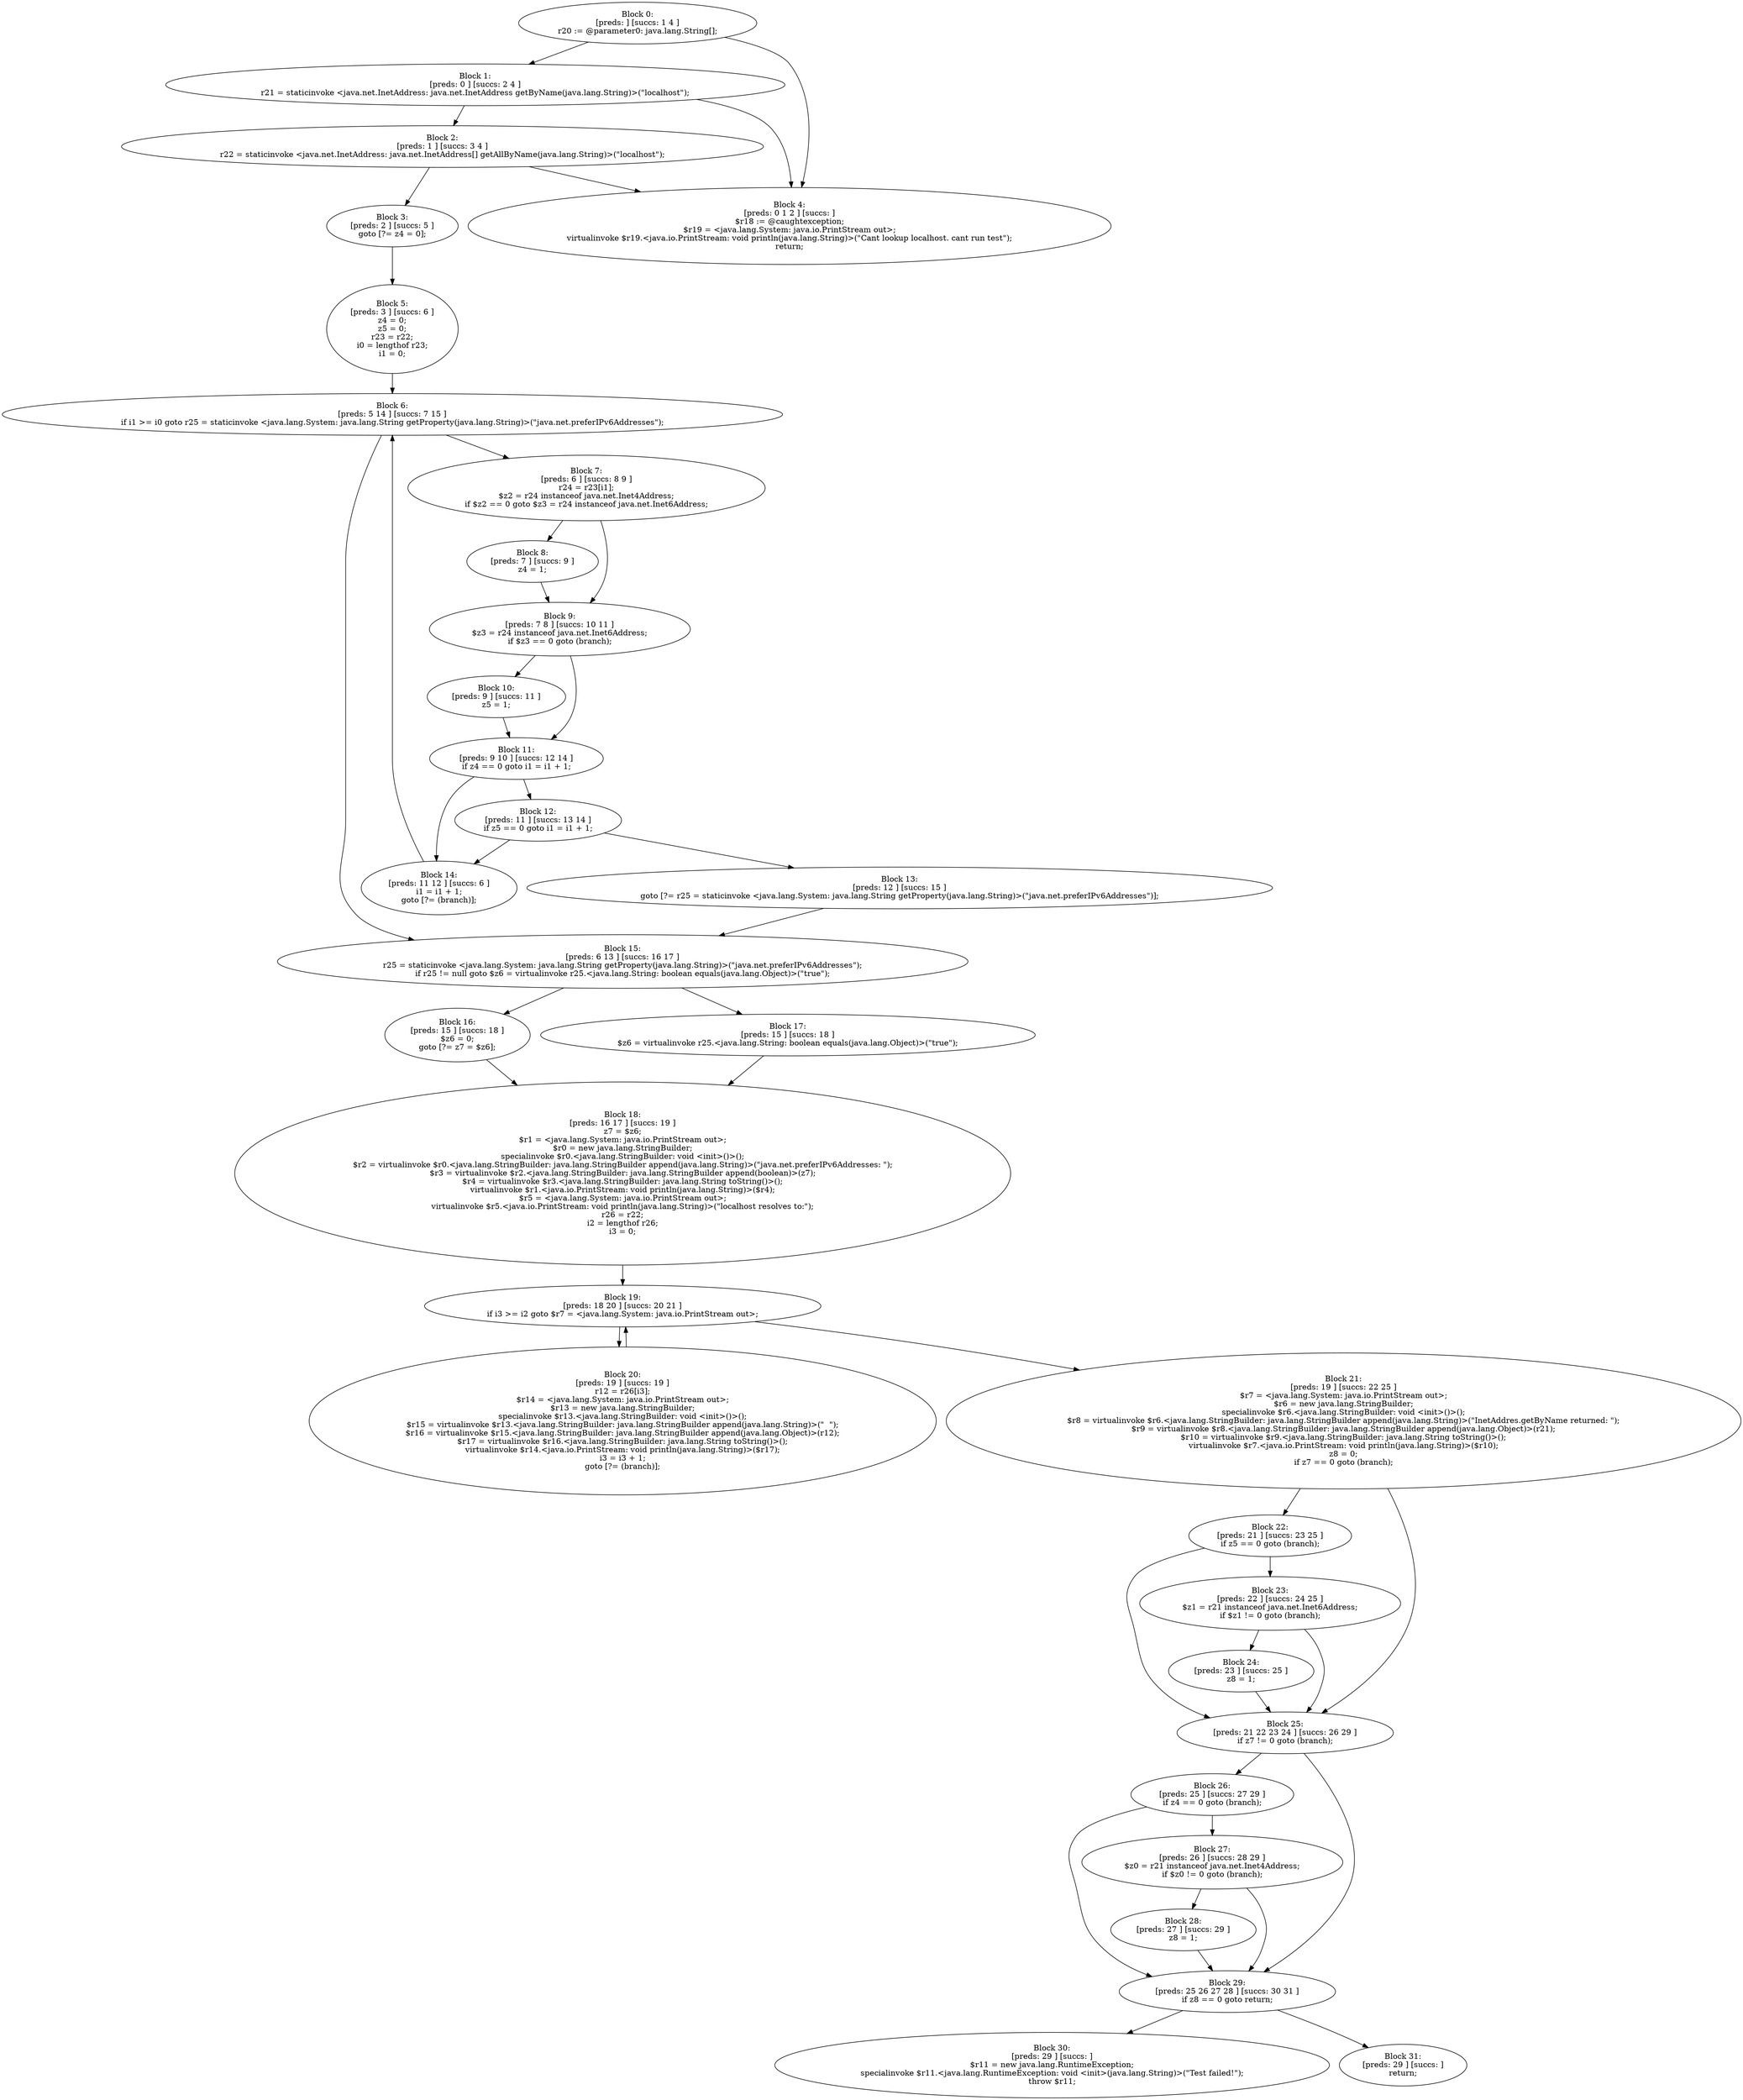 digraph "unitGraph" {
    "Block 0:
[preds: ] [succs: 1 4 ]
r20 := @parameter0: java.lang.String[];
"
    "Block 1:
[preds: 0 ] [succs: 2 4 ]
r21 = staticinvoke <java.net.InetAddress: java.net.InetAddress getByName(java.lang.String)>(\"localhost\");
"
    "Block 2:
[preds: 1 ] [succs: 3 4 ]
r22 = staticinvoke <java.net.InetAddress: java.net.InetAddress[] getAllByName(java.lang.String)>(\"localhost\");
"
    "Block 3:
[preds: 2 ] [succs: 5 ]
goto [?= z4 = 0];
"
    "Block 4:
[preds: 0 1 2 ] [succs: ]
$r18 := @caughtexception;
$r19 = <java.lang.System: java.io.PrintStream out>;
virtualinvoke $r19.<java.io.PrintStream: void println(java.lang.String)>(\"Cant lookup localhost. cant run test\");
return;
"
    "Block 5:
[preds: 3 ] [succs: 6 ]
z4 = 0;
z5 = 0;
r23 = r22;
i0 = lengthof r23;
i1 = 0;
"
    "Block 6:
[preds: 5 14 ] [succs: 7 15 ]
if i1 >= i0 goto r25 = staticinvoke <java.lang.System: java.lang.String getProperty(java.lang.String)>(\"java.net.preferIPv6Addresses\");
"
    "Block 7:
[preds: 6 ] [succs: 8 9 ]
r24 = r23[i1];
$z2 = r24 instanceof java.net.Inet4Address;
if $z2 == 0 goto $z3 = r24 instanceof java.net.Inet6Address;
"
    "Block 8:
[preds: 7 ] [succs: 9 ]
z4 = 1;
"
    "Block 9:
[preds: 7 8 ] [succs: 10 11 ]
$z3 = r24 instanceof java.net.Inet6Address;
if $z3 == 0 goto (branch);
"
    "Block 10:
[preds: 9 ] [succs: 11 ]
z5 = 1;
"
    "Block 11:
[preds: 9 10 ] [succs: 12 14 ]
if z4 == 0 goto i1 = i1 + 1;
"
    "Block 12:
[preds: 11 ] [succs: 13 14 ]
if z5 == 0 goto i1 = i1 + 1;
"
    "Block 13:
[preds: 12 ] [succs: 15 ]
goto [?= r25 = staticinvoke <java.lang.System: java.lang.String getProperty(java.lang.String)>(\"java.net.preferIPv6Addresses\")];
"
    "Block 14:
[preds: 11 12 ] [succs: 6 ]
i1 = i1 + 1;
goto [?= (branch)];
"
    "Block 15:
[preds: 6 13 ] [succs: 16 17 ]
r25 = staticinvoke <java.lang.System: java.lang.String getProperty(java.lang.String)>(\"java.net.preferIPv6Addresses\");
if r25 != null goto $z6 = virtualinvoke r25.<java.lang.String: boolean equals(java.lang.Object)>(\"true\");
"
    "Block 16:
[preds: 15 ] [succs: 18 ]
$z6 = 0;
goto [?= z7 = $z6];
"
    "Block 17:
[preds: 15 ] [succs: 18 ]
$z6 = virtualinvoke r25.<java.lang.String: boolean equals(java.lang.Object)>(\"true\");
"
    "Block 18:
[preds: 16 17 ] [succs: 19 ]
z7 = $z6;
$r1 = <java.lang.System: java.io.PrintStream out>;
$r0 = new java.lang.StringBuilder;
specialinvoke $r0.<java.lang.StringBuilder: void <init>()>();
$r2 = virtualinvoke $r0.<java.lang.StringBuilder: java.lang.StringBuilder append(java.lang.String)>(\"java.net.preferIPv6Addresses: \");
$r3 = virtualinvoke $r2.<java.lang.StringBuilder: java.lang.StringBuilder append(boolean)>(z7);
$r4 = virtualinvoke $r3.<java.lang.StringBuilder: java.lang.String toString()>();
virtualinvoke $r1.<java.io.PrintStream: void println(java.lang.String)>($r4);
$r5 = <java.lang.System: java.io.PrintStream out>;
virtualinvoke $r5.<java.io.PrintStream: void println(java.lang.String)>(\"localhost resolves to:\");
r26 = r22;
i2 = lengthof r26;
i3 = 0;
"
    "Block 19:
[preds: 18 20 ] [succs: 20 21 ]
if i3 >= i2 goto $r7 = <java.lang.System: java.io.PrintStream out>;
"
    "Block 20:
[preds: 19 ] [succs: 19 ]
r12 = r26[i3];
$r14 = <java.lang.System: java.io.PrintStream out>;
$r13 = new java.lang.StringBuilder;
specialinvoke $r13.<java.lang.StringBuilder: void <init>()>();
$r15 = virtualinvoke $r13.<java.lang.StringBuilder: java.lang.StringBuilder append(java.lang.String)>(\"  \");
$r16 = virtualinvoke $r15.<java.lang.StringBuilder: java.lang.StringBuilder append(java.lang.Object)>(r12);
$r17 = virtualinvoke $r16.<java.lang.StringBuilder: java.lang.String toString()>();
virtualinvoke $r14.<java.io.PrintStream: void println(java.lang.String)>($r17);
i3 = i3 + 1;
goto [?= (branch)];
"
    "Block 21:
[preds: 19 ] [succs: 22 25 ]
$r7 = <java.lang.System: java.io.PrintStream out>;
$r6 = new java.lang.StringBuilder;
specialinvoke $r6.<java.lang.StringBuilder: void <init>()>();
$r8 = virtualinvoke $r6.<java.lang.StringBuilder: java.lang.StringBuilder append(java.lang.String)>(\"InetAddres.getByName returned: \");
$r9 = virtualinvoke $r8.<java.lang.StringBuilder: java.lang.StringBuilder append(java.lang.Object)>(r21);
$r10 = virtualinvoke $r9.<java.lang.StringBuilder: java.lang.String toString()>();
virtualinvoke $r7.<java.io.PrintStream: void println(java.lang.String)>($r10);
z8 = 0;
if z7 == 0 goto (branch);
"
    "Block 22:
[preds: 21 ] [succs: 23 25 ]
if z5 == 0 goto (branch);
"
    "Block 23:
[preds: 22 ] [succs: 24 25 ]
$z1 = r21 instanceof java.net.Inet6Address;
if $z1 != 0 goto (branch);
"
    "Block 24:
[preds: 23 ] [succs: 25 ]
z8 = 1;
"
    "Block 25:
[preds: 21 22 23 24 ] [succs: 26 29 ]
if z7 != 0 goto (branch);
"
    "Block 26:
[preds: 25 ] [succs: 27 29 ]
if z4 == 0 goto (branch);
"
    "Block 27:
[preds: 26 ] [succs: 28 29 ]
$z0 = r21 instanceof java.net.Inet4Address;
if $z0 != 0 goto (branch);
"
    "Block 28:
[preds: 27 ] [succs: 29 ]
z8 = 1;
"
    "Block 29:
[preds: 25 26 27 28 ] [succs: 30 31 ]
if z8 == 0 goto return;
"
    "Block 30:
[preds: 29 ] [succs: ]
$r11 = new java.lang.RuntimeException;
specialinvoke $r11.<java.lang.RuntimeException: void <init>(java.lang.String)>(\"Test failed!\");
throw $r11;
"
    "Block 31:
[preds: 29 ] [succs: ]
return;
"
    "Block 0:
[preds: ] [succs: 1 4 ]
r20 := @parameter0: java.lang.String[];
"->"Block 1:
[preds: 0 ] [succs: 2 4 ]
r21 = staticinvoke <java.net.InetAddress: java.net.InetAddress getByName(java.lang.String)>(\"localhost\");
";
    "Block 0:
[preds: ] [succs: 1 4 ]
r20 := @parameter0: java.lang.String[];
"->"Block 4:
[preds: 0 1 2 ] [succs: ]
$r18 := @caughtexception;
$r19 = <java.lang.System: java.io.PrintStream out>;
virtualinvoke $r19.<java.io.PrintStream: void println(java.lang.String)>(\"Cant lookup localhost. cant run test\");
return;
";
    "Block 1:
[preds: 0 ] [succs: 2 4 ]
r21 = staticinvoke <java.net.InetAddress: java.net.InetAddress getByName(java.lang.String)>(\"localhost\");
"->"Block 2:
[preds: 1 ] [succs: 3 4 ]
r22 = staticinvoke <java.net.InetAddress: java.net.InetAddress[] getAllByName(java.lang.String)>(\"localhost\");
";
    "Block 1:
[preds: 0 ] [succs: 2 4 ]
r21 = staticinvoke <java.net.InetAddress: java.net.InetAddress getByName(java.lang.String)>(\"localhost\");
"->"Block 4:
[preds: 0 1 2 ] [succs: ]
$r18 := @caughtexception;
$r19 = <java.lang.System: java.io.PrintStream out>;
virtualinvoke $r19.<java.io.PrintStream: void println(java.lang.String)>(\"Cant lookup localhost. cant run test\");
return;
";
    "Block 2:
[preds: 1 ] [succs: 3 4 ]
r22 = staticinvoke <java.net.InetAddress: java.net.InetAddress[] getAllByName(java.lang.String)>(\"localhost\");
"->"Block 3:
[preds: 2 ] [succs: 5 ]
goto [?= z4 = 0];
";
    "Block 2:
[preds: 1 ] [succs: 3 4 ]
r22 = staticinvoke <java.net.InetAddress: java.net.InetAddress[] getAllByName(java.lang.String)>(\"localhost\");
"->"Block 4:
[preds: 0 1 2 ] [succs: ]
$r18 := @caughtexception;
$r19 = <java.lang.System: java.io.PrintStream out>;
virtualinvoke $r19.<java.io.PrintStream: void println(java.lang.String)>(\"Cant lookup localhost. cant run test\");
return;
";
    "Block 3:
[preds: 2 ] [succs: 5 ]
goto [?= z4 = 0];
"->"Block 5:
[preds: 3 ] [succs: 6 ]
z4 = 0;
z5 = 0;
r23 = r22;
i0 = lengthof r23;
i1 = 0;
";
    "Block 5:
[preds: 3 ] [succs: 6 ]
z4 = 0;
z5 = 0;
r23 = r22;
i0 = lengthof r23;
i1 = 0;
"->"Block 6:
[preds: 5 14 ] [succs: 7 15 ]
if i1 >= i0 goto r25 = staticinvoke <java.lang.System: java.lang.String getProperty(java.lang.String)>(\"java.net.preferIPv6Addresses\");
";
    "Block 6:
[preds: 5 14 ] [succs: 7 15 ]
if i1 >= i0 goto r25 = staticinvoke <java.lang.System: java.lang.String getProperty(java.lang.String)>(\"java.net.preferIPv6Addresses\");
"->"Block 7:
[preds: 6 ] [succs: 8 9 ]
r24 = r23[i1];
$z2 = r24 instanceof java.net.Inet4Address;
if $z2 == 0 goto $z3 = r24 instanceof java.net.Inet6Address;
";
    "Block 6:
[preds: 5 14 ] [succs: 7 15 ]
if i1 >= i0 goto r25 = staticinvoke <java.lang.System: java.lang.String getProperty(java.lang.String)>(\"java.net.preferIPv6Addresses\");
"->"Block 15:
[preds: 6 13 ] [succs: 16 17 ]
r25 = staticinvoke <java.lang.System: java.lang.String getProperty(java.lang.String)>(\"java.net.preferIPv6Addresses\");
if r25 != null goto $z6 = virtualinvoke r25.<java.lang.String: boolean equals(java.lang.Object)>(\"true\");
";
    "Block 7:
[preds: 6 ] [succs: 8 9 ]
r24 = r23[i1];
$z2 = r24 instanceof java.net.Inet4Address;
if $z2 == 0 goto $z3 = r24 instanceof java.net.Inet6Address;
"->"Block 8:
[preds: 7 ] [succs: 9 ]
z4 = 1;
";
    "Block 7:
[preds: 6 ] [succs: 8 9 ]
r24 = r23[i1];
$z2 = r24 instanceof java.net.Inet4Address;
if $z2 == 0 goto $z3 = r24 instanceof java.net.Inet6Address;
"->"Block 9:
[preds: 7 8 ] [succs: 10 11 ]
$z3 = r24 instanceof java.net.Inet6Address;
if $z3 == 0 goto (branch);
";
    "Block 8:
[preds: 7 ] [succs: 9 ]
z4 = 1;
"->"Block 9:
[preds: 7 8 ] [succs: 10 11 ]
$z3 = r24 instanceof java.net.Inet6Address;
if $z3 == 0 goto (branch);
";
    "Block 9:
[preds: 7 8 ] [succs: 10 11 ]
$z3 = r24 instanceof java.net.Inet6Address;
if $z3 == 0 goto (branch);
"->"Block 10:
[preds: 9 ] [succs: 11 ]
z5 = 1;
";
    "Block 9:
[preds: 7 8 ] [succs: 10 11 ]
$z3 = r24 instanceof java.net.Inet6Address;
if $z3 == 0 goto (branch);
"->"Block 11:
[preds: 9 10 ] [succs: 12 14 ]
if z4 == 0 goto i1 = i1 + 1;
";
    "Block 10:
[preds: 9 ] [succs: 11 ]
z5 = 1;
"->"Block 11:
[preds: 9 10 ] [succs: 12 14 ]
if z4 == 0 goto i1 = i1 + 1;
";
    "Block 11:
[preds: 9 10 ] [succs: 12 14 ]
if z4 == 0 goto i1 = i1 + 1;
"->"Block 12:
[preds: 11 ] [succs: 13 14 ]
if z5 == 0 goto i1 = i1 + 1;
";
    "Block 11:
[preds: 9 10 ] [succs: 12 14 ]
if z4 == 0 goto i1 = i1 + 1;
"->"Block 14:
[preds: 11 12 ] [succs: 6 ]
i1 = i1 + 1;
goto [?= (branch)];
";
    "Block 12:
[preds: 11 ] [succs: 13 14 ]
if z5 == 0 goto i1 = i1 + 1;
"->"Block 13:
[preds: 12 ] [succs: 15 ]
goto [?= r25 = staticinvoke <java.lang.System: java.lang.String getProperty(java.lang.String)>(\"java.net.preferIPv6Addresses\")];
";
    "Block 12:
[preds: 11 ] [succs: 13 14 ]
if z5 == 0 goto i1 = i1 + 1;
"->"Block 14:
[preds: 11 12 ] [succs: 6 ]
i1 = i1 + 1;
goto [?= (branch)];
";
    "Block 13:
[preds: 12 ] [succs: 15 ]
goto [?= r25 = staticinvoke <java.lang.System: java.lang.String getProperty(java.lang.String)>(\"java.net.preferIPv6Addresses\")];
"->"Block 15:
[preds: 6 13 ] [succs: 16 17 ]
r25 = staticinvoke <java.lang.System: java.lang.String getProperty(java.lang.String)>(\"java.net.preferIPv6Addresses\");
if r25 != null goto $z6 = virtualinvoke r25.<java.lang.String: boolean equals(java.lang.Object)>(\"true\");
";
    "Block 14:
[preds: 11 12 ] [succs: 6 ]
i1 = i1 + 1;
goto [?= (branch)];
"->"Block 6:
[preds: 5 14 ] [succs: 7 15 ]
if i1 >= i0 goto r25 = staticinvoke <java.lang.System: java.lang.String getProperty(java.lang.String)>(\"java.net.preferIPv6Addresses\");
";
    "Block 15:
[preds: 6 13 ] [succs: 16 17 ]
r25 = staticinvoke <java.lang.System: java.lang.String getProperty(java.lang.String)>(\"java.net.preferIPv6Addresses\");
if r25 != null goto $z6 = virtualinvoke r25.<java.lang.String: boolean equals(java.lang.Object)>(\"true\");
"->"Block 16:
[preds: 15 ] [succs: 18 ]
$z6 = 0;
goto [?= z7 = $z6];
";
    "Block 15:
[preds: 6 13 ] [succs: 16 17 ]
r25 = staticinvoke <java.lang.System: java.lang.String getProperty(java.lang.String)>(\"java.net.preferIPv6Addresses\");
if r25 != null goto $z6 = virtualinvoke r25.<java.lang.String: boolean equals(java.lang.Object)>(\"true\");
"->"Block 17:
[preds: 15 ] [succs: 18 ]
$z6 = virtualinvoke r25.<java.lang.String: boolean equals(java.lang.Object)>(\"true\");
";
    "Block 16:
[preds: 15 ] [succs: 18 ]
$z6 = 0;
goto [?= z7 = $z6];
"->"Block 18:
[preds: 16 17 ] [succs: 19 ]
z7 = $z6;
$r1 = <java.lang.System: java.io.PrintStream out>;
$r0 = new java.lang.StringBuilder;
specialinvoke $r0.<java.lang.StringBuilder: void <init>()>();
$r2 = virtualinvoke $r0.<java.lang.StringBuilder: java.lang.StringBuilder append(java.lang.String)>(\"java.net.preferIPv6Addresses: \");
$r3 = virtualinvoke $r2.<java.lang.StringBuilder: java.lang.StringBuilder append(boolean)>(z7);
$r4 = virtualinvoke $r3.<java.lang.StringBuilder: java.lang.String toString()>();
virtualinvoke $r1.<java.io.PrintStream: void println(java.lang.String)>($r4);
$r5 = <java.lang.System: java.io.PrintStream out>;
virtualinvoke $r5.<java.io.PrintStream: void println(java.lang.String)>(\"localhost resolves to:\");
r26 = r22;
i2 = lengthof r26;
i3 = 0;
";
    "Block 17:
[preds: 15 ] [succs: 18 ]
$z6 = virtualinvoke r25.<java.lang.String: boolean equals(java.lang.Object)>(\"true\");
"->"Block 18:
[preds: 16 17 ] [succs: 19 ]
z7 = $z6;
$r1 = <java.lang.System: java.io.PrintStream out>;
$r0 = new java.lang.StringBuilder;
specialinvoke $r0.<java.lang.StringBuilder: void <init>()>();
$r2 = virtualinvoke $r0.<java.lang.StringBuilder: java.lang.StringBuilder append(java.lang.String)>(\"java.net.preferIPv6Addresses: \");
$r3 = virtualinvoke $r2.<java.lang.StringBuilder: java.lang.StringBuilder append(boolean)>(z7);
$r4 = virtualinvoke $r3.<java.lang.StringBuilder: java.lang.String toString()>();
virtualinvoke $r1.<java.io.PrintStream: void println(java.lang.String)>($r4);
$r5 = <java.lang.System: java.io.PrintStream out>;
virtualinvoke $r5.<java.io.PrintStream: void println(java.lang.String)>(\"localhost resolves to:\");
r26 = r22;
i2 = lengthof r26;
i3 = 0;
";
    "Block 18:
[preds: 16 17 ] [succs: 19 ]
z7 = $z6;
$r1 = <java.lang.System: java.io.PrintStream out>;
$r0 = new java.lang.StringBuilder;
specialinvoke $r0.<java.lang.StringBuilder: void <init>()>();
$r2 = virtualinvoke $r0.<java.lang.StringBuilder: java.lang.StringBuilder append(java.lang.String)>(\"java.net.preferIPv6Addresses: \");
$r3 = virtualinvoke $r2.<java.lang.StringBuilder: java.lang.StringBuilder append(boolean)>(z7);
$r4 = virtualinvoke $r3.<java.lang.StringBuilder: java.lang.String toString()>();
virtualinvoke $r1.<java.io.PrintStream: void println(java.lang.String)>($r4);
$r5 = <java.lang.System: java.io.PrintStream out>;
virtualinvoke $r5.<java.io.PrintStream: void println(java.lang.String)>(\"localhost resolves to:\");
r26 = r22;
i2 = lengthof r26;
i3 = 0;
"->"Block 19:
[preds: 18 20 ] [succs: 20 21 ]
if i3 >= i2 goto $r7 = <java.lang.System: java.io.PrintStream out>;
";
    "Block 19:
[preds: 18 20 ] [succs: 20 21 ]
if i3 >= i2 goto $r7 = <java.lang.System: java.io.PrintStream out>;
"->"Block 20:
[preds: 19 ] [succs: 19 ]
r12 = r26[i3];
$r14 = <java.lang.System: java.io.PrintStream out>;
$r13 = new java.lang.StringBuilder;
specialinvoke $r13.<java.lang.StringBuilder: void <init>()>();
$r15 = virtualinvoke $r13.<java.lang.StringBuilder: java.lang.StringBuilder append(java.lang.String)>(\"  \");
$r16 = virtualinvoke $r15.<java.lang.StringBuilder: java.lang.StringBuilder append(java.lang.Object)>(r12);
$r17 = virtualinvoke $r16.<java.lang.StringBuilder: java.lang.String toString()>();
virtualinvoke $r14.<java.io.PrintStream: void println(java.lang.String)>($r17);
i3 = i3 + 1;
goto [?= (branch)];
";
    "Block 19:
[preds: 18 20 ] [succs: 20 21 ]
if i3 >= i2 goto $r7 = <java.lang.System: java.io.PrintStream out>;
"->"Block 21:
[preds: 19 ] [succs: 22 25 ]
$r7 = <java.lang.System: java.io.PrintStream out>;
$r6 = new java.lang.StringBuilder;
specialinvoke $r6.<java.lang.StringBuilder: void <init>()>();
$r8 = virtualinvoke $r6.<java.lang.StringBuilder: java.lang.StringBuilder append(java.lang.String)>(\"InetAddres.getByName returned: \");
$r9 = virtualinvoke $r8.<java.lang.StringBuilder: java.lang.StringBuilder append(java.lang.Object)>(r21);
$r10 = virtualinvoke $r9.<java.lang.StringBuilder: java.lang.String toString()>();
virtualinvoke $r7.<java.io.PrintStream: void println(java.lang.String)>($r10);
z8 = 0;
if z7 == 0 goto (branch);
";
    "Block 20:
[preds: 19 ] [succs: 19 ]
r12 = r26[i3];
$r14 = <java.lang.System: java.io.PrintStream out>;
$r13 = new java.lang.StringBuilder;
specialinvoke $r13.<java.lang.StringBuilder: void <init>()>();
$r15 = virtualinvoke $r13.<java.lang.StringBuilder: java.lang.StringBuilder append(java.lang.String)>(\"  \");
$r16 = virtualinvoke $r15.<java.lang.StringBuilder: java.lang.StringBuilder append(java.lang.Object)>(r12);
$r17 = virtualinvoke $r16.<java.lang.StringBuilder: java.lang.String toString()>();
virtualinvoke $r14.<java.io.PrintStream: void println(java.lang.String)>($r17);
i3 = i3 + 1;
goto [?= (branch)];
"->"Block 19:
[preds: 18 20 ] [succs: 20 21 ]
if i3 >= i2 goto $r7 = <java.lang.System: java.io.PrintStream out>;
";
    "Block 21:
[preds: 19 ] [succs: 22 25 ]
$r7 = <java.lang.System: java.io.PrintStream out>;
$r6 = new java.lang.StringBuilder;
specialinvoke $r6.<java.lang.StringBuilder: void <init>()>();
$r8 = virtualinvoke $r6.<java.lang.StringBuilder: java.lang.StringBuilder append(java.lang.String)>(\"InetAddres.getByName returned: \");
$r9 = virtualinvoke $r8.<java.lang.StringBuilder: java.lang.StringBuilder append(java.lang.Object)>(r21);
$r10 = virtualinvoke $r9.<java.lang.StringBuilder: java.lang.String toString()>();
virtualinvoke $r7.<java.io.PrintStream: void println(java.lang.String)>($r10);
z8 = 0;
if z7 == 0 goto (branch);
"->"Block 22:
[preds: 21 ] [succs: 23 25 ]
if z5 == 0 goto (branch);
";
    "Block 21:
[preds: 19 ] [succs: 22 25 ]
$r7 = <java.lang.System: java.io.PrintStream out>;
$r6 = new java.lang.StringBuilder;
specialinvoke $r6.<java.lang.StringBuilder: void <init>()>();
$r8 = virtualinvoke $r6.<java.lang.StringBuilder: java.lang.StringBuilder append(java.lang.String)>(\"InetAddres.getByName returned: \");
$r9 = virtualinvoke $r8.<java.lang.StringBuilder: java.lang.StringBuilder append(java.lang.Object)>(r21);
$r10 = virtualinvoke $r9.<java.lang.StringBuilder: java.lang.String toString()>();
virtualinvoke $r7.<java.io.PrintStream: void println(java.lang.String)>($r10);
z8 = 0;
if z7 == 0 goto (branch);
"->"Block 25:
[preds: 21 22 23 24 ] [succs: 26 29 ]
if z7 != 0 goto (branch);
";
    "Block 22:
[preds: 21 ] [succs: 23 25 ]
if z5 == 0 goto (branch);
"->"Block 23:
[preds: 22 ] [succs: 24 25 ]
$z1 = r21 instanceof java.net.Inet6Address;
if $z1 != 0 goto (branch);
";
    "Block 22:
[preds: 21 ] [succs: 23 25 ]
if z5 == 0 goto (branch);
"->"Block 25:
[preds: 21 22 23 24 ] [succs: 26 29 ]
if z7 != 0 goto (branch);
";
    "Block 23:
[preds: 22 ] [succs: 24 25 ]
$z1 = r21 instanceof java.net.Inet6Address;
if $z1 != 0 goto (branch);
"->"Block 24:
[preds: 23 ] [succs: 25 ]
z8 = 1;
";
    "Block 23:
[preds: 22 ] [succs: 24 25 ]
$z1 = r21 instanceof java.net.Inet6Address;
if $z1 != 0 goto (branch);
"->"Block 25:
[preds: 21 22 23 24 ] [succs: 26 29 ]
if z7 != 0 goto (branch);
";
    "Block 24:
[preds: 23 ] [succs: 25 ]
z8 = 1;
"->"Block 25:
[preds: 21 22 23 24 ] [succs: 26 29 ]
if z7 != 0 goto (branch);
";
    "Block 25:
[preds: 21 22 23 24 ] [succs: 26 29 ]
if z7 != 0 goto (branch);
"->"Block 26:
[preds: 25 ] [succs: 27 29 ]
if z4 == 0 goto (branch);
";
    "Block 25:
[preds: 21 22 23 24 ] [succs: 26 29 ]
if z7 != 0 goto (branch);
"->"Block 29:
[preds: 25 26 27 28 ] [succs: 30 31 ]
if z8 == 0 goto return;
";
    "Block 26:
[preds: 25 ] [succs: 27 29 ]
if z4 == 0 goto (branch);
"->"Block 27:
[preds: 26 ] [succs: 28 29 ]
$z0 = r21 instanceof java.net.Inet4Address;
if $z0 != 0 goto (branch);
";
    "Block 26:
[preds: 25 ] [succs: 27 29 ]
if z4 == 0 goto (branch);
"->"Block 29:
[preds: 25 26 27 28 ] [succs: 30 31 ]
if z8 == 0 goto return;
";
    "Block 27:
[preds: 26 ] [succs: 28 29 ]
$z0 = r21 instanceof java.net.Inet4Address;
if $z0 != 0 goto (branch);
"->"Block 28:
[preds: 27 ] [succs: 29 ]
z8 = 1;
";
    "Block 27:
[preds: 26 ] [succs: 28 29 ]
$z0 = r21 instanceof java.net.Inet4Address;
if $z0 != 0 goto (branch);
"->"Block 29:
[preds: 25 26 27 28 ] [succs: 30 31 ]
if z8 == 0 goto return;
";
    "Block 28:
[preds: 27 ] [succs: 29 ]
z8 = 1;
"->"Block 29:
[preds: 25 26 27 28 ] [succs: 30 31 ]
if z8 == 0 goto return;
";
    "Block 29:
[preds: 25 26 27 28 ] [succs: 30 31 ]
if z8 == 0 goto return;
"->"Block 30:
[preds: 29 ] [succs: ]
$r11 = new java.lang.RuntimeException;
specialinvoke $r11.<java.lang.RuntimeException: void <init>(java.lang.String)>(\"Test failed!\");
throw $r11;
";
    "Block 29:
[preds: 25 26 27 28 ] [succs: 30 31 ]
if z8 == 0 goto return;
"->"Block 31:
[preds: 29 ] [succs: ]
return;
";
}
